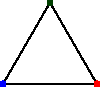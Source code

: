 size(50, 50);

pair pA = (0, 1);
real r = 120;
pair rot = (cos(radians(r)), sin(radians(r)));
pair pB = rot * pA;
pair pC = rot * pB;

pair p = pA;
pA = pC;
pC = p;

//dot((0,0));

draw(pA--pB--pC--cycle);


dot(pA, red);
dot(pB, blue);
dot(pC, darkgreen);


